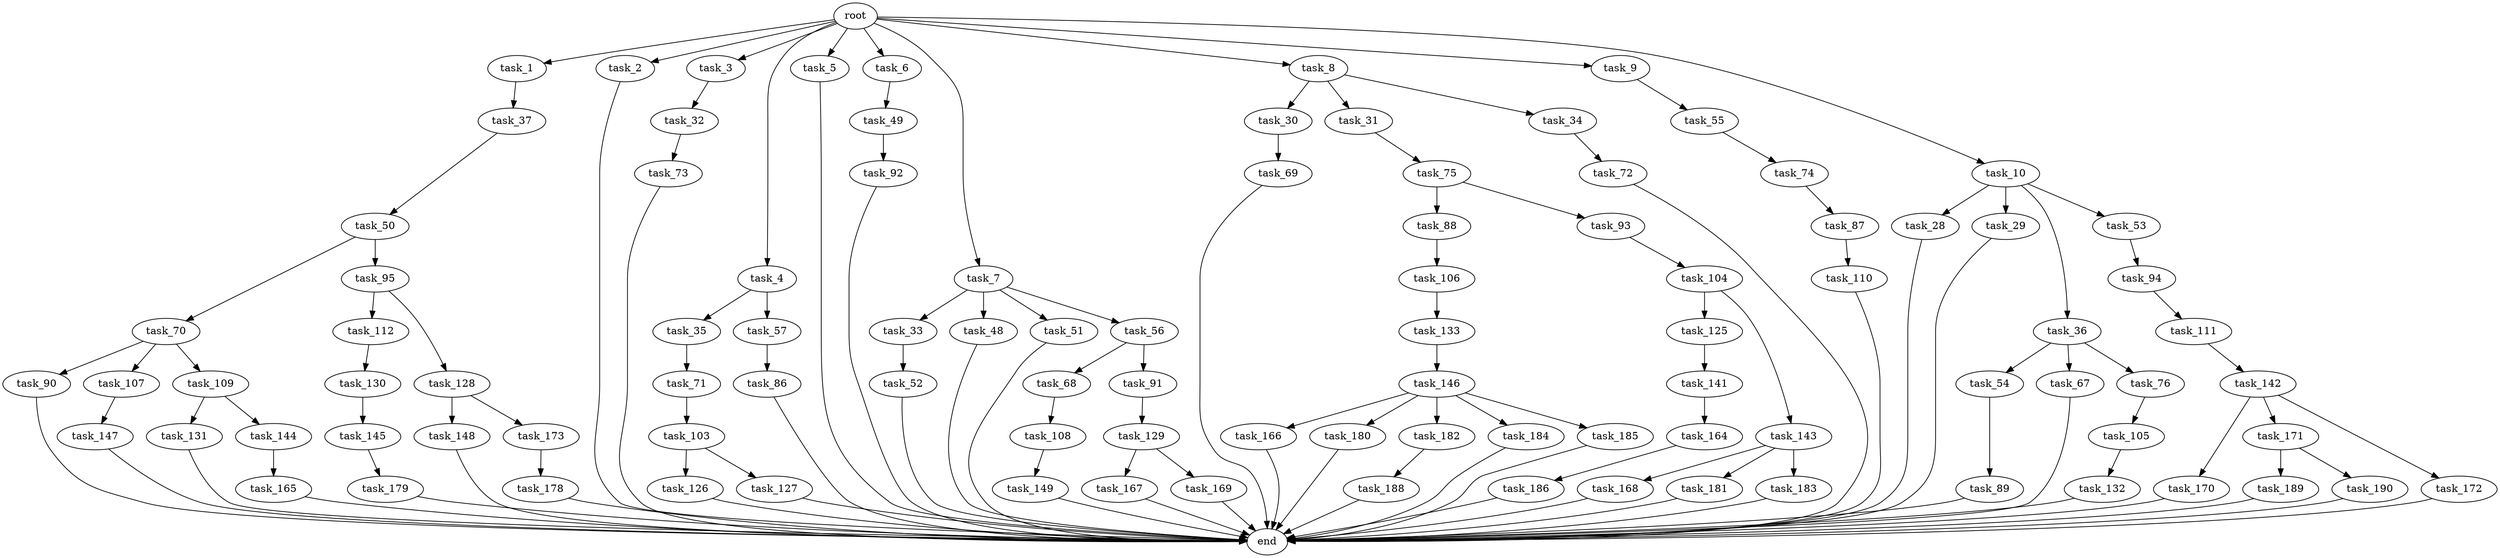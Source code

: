 digraph G {
  root [size="0.000000"];
  task_1 [size="102.400000"];
  task_2 [size="102.400000"];
  task_3 [size="102.400000"];
  task_4 [size="102.400000"];
  task_5 [size="102.400000"];
  task_6 [size="102.400000"];
  task_7 [size="102.400000"];
  task_8 [size="102.400000"];
  task_9 [size="102.400000"];
  task_10 [size="102.400000"];
  task_28 [size="54975581388.800003"];
  task_29 [size="54975581388.800003"];
  task_30 [size="3435973836.800000"];
  task_31 [size="3435973836.800000"];
  task_32 [size="54975581388.800003"];
  task_33 [size="21474836480.000000"];
  task_34 [size="3435973836.800000"];
  task_35 [size="54975581388.800003"];
  task_36 [size="54975581388.800003"];
  task_37 [size="13743895347.200001"];
  task_48 [size="21474836480.000000"];
  task_49 [size="21474836480.000000"];
  task_50 [size="85899345920.000000"];
  task_51 [size="21474836480.000000"];
  task_52 [size="13743895347.200001"];
  task_53 [size="54975581388.800003"];
  task_54 [size="3435973836.800000"];
  task_55 [size="13743895347.200001"];
  task_56 [size="21474836480.000000"];
  task_57 [size="54975581388.800003"];
  task_67 [size="3435973836.800000"];
  task_68 [size="7730941132.800000"];
  task_69 [size="54975581388.800003"];
  task_70 [size="54975581388.800003"];
  task_71 [size="42090679500.800003"];
  task_72 [size="42090679500.800003"];
  task_73 [size="30923764531.200001"];
  task_74 [size="85899345920.000000"];
  task_75 [size="13743895347.200001"];
  task_76 [size="3435973836.800000"];
  task_86 [size="42090679500.800003"];
  task_87 [size="54975581388.800003"];
  task_88 [size="30923764531.200001"];
  task_89 [size="30923764531.200001"];
  task_90 [size="54975581388.800003"];
  task_91 [size="7730941132.800000"];
  task_92 [size="30923764531.200001"];
  task_93 [size="30923764531.200001"];
  task_94 [size="42090679500.800003"];
  task_95 [size="54975581388.800003"];
  task_103 [size="7730941132.800000"];
  task_104 [size="21474836480.000000"];
  task_105 [size="85899345920.000000"];
  task_106 [size="7730941132.800000"];
  task_107 [size="54975581388.800003"];
  task_108 [size="85899345920.000000"];
  task_109 [size="54975581388.800003"];
  task_110 [size="54975581388.800003"];
  task_111 [size="13743895347.200001"];
  task_112 [size="13743895347.200001"];
  task_125 [size="30923764531.200001"];
  task_126 [size="42090679500.800003"];
  task_127 [size="42090679500.800003"];
  task_128 [size="13743895347.200001"];
  task_129 [size="42090679500.800003"];
  task_130 [size="21474836480.000000"];
  task_131 [size="30923764531.200001"];
  task_132 [size="7730941132.800000"];
  task_133 [size="85899345920.000000"];
  task_141 [size="85899345920.000000"];
  task_142 [size="54975581388.800003"];
  task_143 [size="30923764531.200001"];
  task_144 [size="30923764531.200001"];
  task_145 [size="21474836480.000000"];
  task_146 [size="7730941132.800000"];
  task_147 [size="54975581388.800003"];
  task_148 [size="13743895347.200001"];
  task_149 [size="21474836480.000000"];
  task_164 [size="30923764531.200001"];
  task_165 [size="69578470195.199997"];
  task_166 [size="54975581388.800003"];
  task_167 [size="69578470195.199997"];
  task_168 [size="21474836480.000000"];
  task_169 [size="69578470195.199997"];
  task_170 [size="69578470195.199997"];
  task_171 [size="69578470195.199997"];
  task_172 [size="69578470195.199997"];
  task_173 [size="13743895347.200001"];
  task_178 [size="30923764531.200001"];
  task_179 [size="13743895347.200001"];
  task_180 [size="54975581388.800003"];
  task_181 [size="21474836480.000000"];
  task_182 [size="54975581388.800003"];
  task_183 [size="21474836480.000000"];
  task_184 [size="54975581388.800003"];
  task_185 [size="54975581388.800003"];
  task_186 [size="3435973836.800000"];
  task_188 [size="7730941132.800000"];
  task_189 [size="30923764531.200001"];
  task_190 [size="30923764531.200001"];
  end [size="0.000000"];

  root -> task_1 [size="1.000000"];
  root -> task_2 [size="1.000000"];
  root -> task_3 [size="1.000000"];
  root -> task_4 [size="1.000000"];
  root -> task_5 [size="1.000000"];
  root -> task_6 [size="1.000000"];
  root -> task_7 [size="1.000000"];
  root -> task_8 [size="1.000000"];
  root -> task_9 [size="1.000000"];
  root -> task_10 [size="1.000000"];
  task_1 -> task_37 [size="134217728.000000"];
  task_2 -> end [size="1.000000"];
  task_3 -> task_32 [size="536870912.000000"];
  task_4 -> task_35 [size="536870912.000000"];
  task_4 -> task_57 [size="536870912.000000"];
  task_5 -> end [size="1.000000"];
  task_6 -> task_49 [size="209715200.000000"];
  task_7 -> task_33 [size="209715200.000000"];
  task_7 -> task_48 [size="209715200.000000"];
  task_7 -> task_51 [size="209715200.000000"];
  task_7 -> task_56 [size="209715200.000000"];
  task_8 -> task_30 [size="33554432.000000"];
  task_8 -> task_31 [size="33554432.000000"];
  task_8 -> task_34 [size="33554432.000000"];
  task_9 -> task_55 [size="134217728.000000"];
  task_10 -> task_28 [size="536870912.000000"];
  task_10 -> task_29 [size="536870912.000000"];
  task_10 -> task_36 [size="536870912.000000"];
  task_10 -> task_53 [size="536870912.000000"];
  task_28 -> end [size="1.000000"];
  task_29 -> end [size="1.000000"];
  task_30 -> task_69 [size="536870912.000000"];
  task_31 -> task_75 [size="134217728.000000"];
  task_32 -> task_73 [size="301989888.000000"];
  task_33 -> task_52 [size="134217728.000000"];
  task_34 -> task_72 [size="411041792.000000"];
  task_35 -> task_71 [size="411041792.000000"];
  task_36 -> task_54 [size="33554432.000000"];
  task_36 -> task_67 [size="33554432.000000"];
  task_36 -> task_76 [size="33554432.000000"];
  task_37 -> task_50 [size="838860800.000000"];
  task_48 -> end [size="1.000000"];
  task_49 -> task_92 [size="301989888.000000"];
  task_50 -> task_70 [size="536870912.000000"];
  task_50 -> task_95 [size="536870912.000000"];
  task_51 -> end [size="1.000000"];
  task_52 -> end [size="1.000000"];
  task_53 -> task_94 [size="411041792.000000"];
  task_54 -> task_89 [size="301989888.000000"];
  task_55 -> task_74 [size="838860800.000000"];
  task_56 -> task_68 [size="75497472.000000"];
  task_56 -> task_91 [size="75497472.000000"];
  task_57 -> task_86 [size="411041792.000000"];
  task_67 -> end [size="1.000000"];
  task_68 -> task_108 [size="838860800.000000"];
  task_69 -> end [size="1.000000"];
  task_70 -> task_90 [size="536870912.000000"];
  task_70 -> task_107 [size="536870912.000000"];
  task_70 -> task_109 [size="536870912.000000"];
  task_71 -> task_103 [size="75497472.000000"];
  task_72 -> end [size="1.000000"];
  task_73 -> end [size="1.000000"];
  task_74 -> task_87 [size="536870912.000000"];
  task_75 -> task_88 [size="301989888.000000"];
  task_75 -> task_93 [size="301989888.000000"];
  task_76 -> task_105 [size="838860800.000000"];
  task_86 -> end [size="1.000000"];
  task_87 -> task_110 [size="536870912.000000"];
  task_88 -> task_106 [size="75497472.000000"];
  task_89 -> end [size="1.000000"];
  task_90 -> end [size="1.000000"];
  task_91 -> task_129 [size="411041792.000000"];
  task_92 -> end [size="1.000000"];
  task_93 -> task_104 [size="209715200.000000"];
  task_94 -> task_111 [size="134217728.000000"];
  task_95 -> task_112 [size="134217728.000000"];
  task_95 -> task_128 [size="134217728.000000"];
  task_103 -> task_126 [size="411041792.000000"];
  task_103 -> task_127 [size="411041792.000000"];
  task_104 -> task_125 [size="301989888.000000"];
  task_104 -> task_143 [size="301989888.000000"];
  task_105 -> task_132 [size="75497472.000000"];
  task_106 -> task_133 [size="838860800.000000"];
  task_107 -> task_147 [size="536870912.000000"];
  task_108 -> task_149 [size="209715200.000000"];
  task_109 -> task_131 [size="301989888.000000"];
  task_109 -> task_144 [size="301989888.000000"];
  task_110 -> end [size="1.000000"];
  task_111 -> task_142 [size="536870912.000000"];
  task_112 -> task_130 [size="209715200.000000"];
  task_125 -> task_141 [size="838860800.000000"];
  task_126 -> end [size="1.000000"];
  task_127 -> end [size="1.000000"];
  task_128 -> task_148 [size="134217728.000000"];
  task_128 -> task_173 [size="134217728.000000"];
  task_129 -> task_167 [size="679477248.000000"];
  task_129 -> task_169 [size="679477248.000000"];
  task_130 -> task_145 [size="209715200.000000"];
  task_131 -> end [size="1.000000"];
  task_132 -> end [size="1.000000"];
  task_133 -> task_146 [size="75497472.000000"];
  task_141 -> task_164 [size="301989888.000000"];
  task_142 -> task_170 [size="679477248.000000"];
  task_142 -> task_171 [size="679477248.000000"];
  task_142 -> task_172 [size="679477248.000000"];
  task_143 -> task_168 [size="209715200.000000"];
  task_143 -> task_181 [size="209715200.000000"];
  task_143 -> task_183 [size="209715200.000000"];
  task_144 -> task_165 [size="679477248.000000"];
  task_145 -> task_179 [size="134217728.000000"];
  task_146 -> task_166 [size="536870912.000000"];
  task_146 -> task_180 [size="536870912.000000"];
  task_146 -> task_182 [size="536870912.000000"];
  task_146 -> task_184 [size="536870912.000000"];
  task_146 -> task_185 [size="536870912.000000"];
  task_147 -> end [size="1.000000"];
  task_148 -> end [size="1.000000"];
  task_149 -> end [size="1.000000"];
  task_164 -> task_186 [size="33554432.000000"];
  task_165 -> end [size="1.000000"];
  task_166 -> end [size="1.000000"];
  task_167 -> end [size="1.000000"];
  task_168 -> end [size="1.000000"];
  task_169 -> end [size="1.000000"];
  task_170 -> end [size="1.000000"];
  task_171 -> task_189 [size="301989888.000000"];
  task_171 -> task_190 [size="301989888.000000"];
  task_172 -> end [size="1.000000"];
  task_173 -> task_178 [size="301989888.000000"];
  task_178 -> end [size="1.000000"];
  task_179 -> end [size="1.000000"];
  task_180 -> end [size="1.000000"];
  task_181 -> end [size="1.000000"];
  task_182 -> task_188 [size="75497472.000000"];
  task_183 -> end [size="1.000000"];
  task_184 -> end [size="1.000000"];
  task_185 -> end [size="1.000000"];
  task_186 -> end [size="1.000000"];
  task_188 -> end [size="1.000000"];
  task_189 -> end [size="1.000000"];
  task_190 -> end [size="1.000000"];
}

